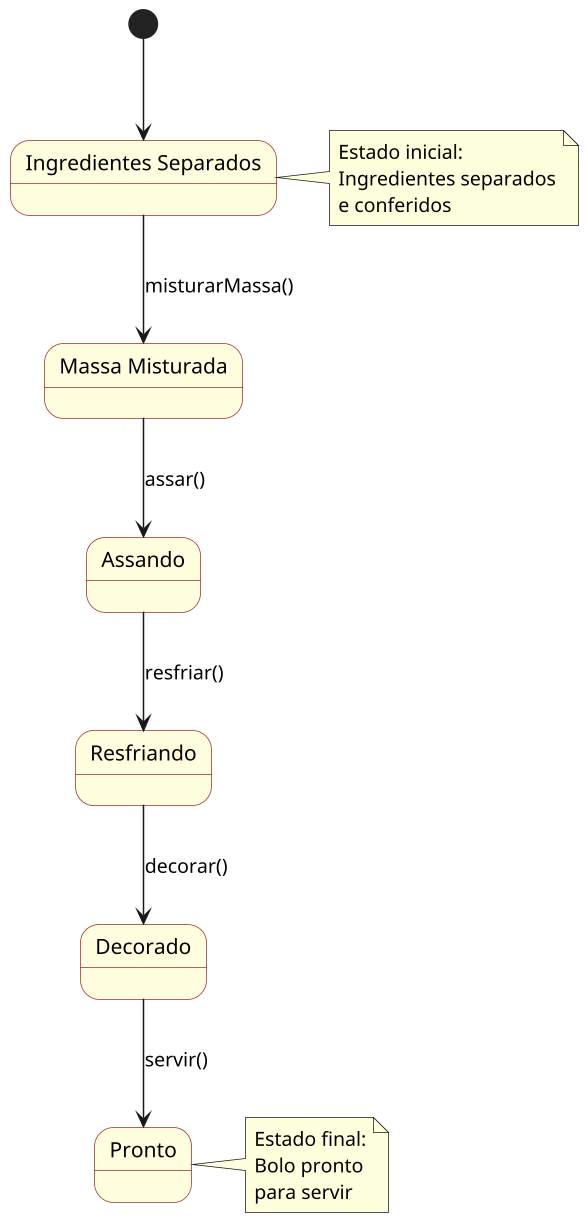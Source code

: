 @startuml
scale 1.5
skinparam StateAttributeIconSize 0

' Define estados
[*] --> IngredientesSeparados

state "Ingredientes Separados" as IngredientesSeparados
state "Massa Misturada" as MassaMisturada
state "Assando" as Assando
state "Resfriando" as Resfriando
state "Decorado" as Decorado
state "Pronto" as Pronto

' Transições verticais
IngredientesSeparados -down-> MassaMisturada : misturarMassa()
MassaMisturada -down-> Assando : assar()
Assando -down-> Resfriando : resfriar()
Resfriando -down-> Decorado : decorar()
Decorado -down-> Pronto : servir()

' Notas explicativas
note right of IngredientesSeparados
  Estado inicial:
  Ingredientes separados
  e conferidos
end note

note right of Pronto
  Estado final:
  Bolo pronto
  para servir
end note

' Formatação
skinparam state {
  BackgroundColor LightYellow
  BorderColor Brown
  FontSize 14
}

@enduml

